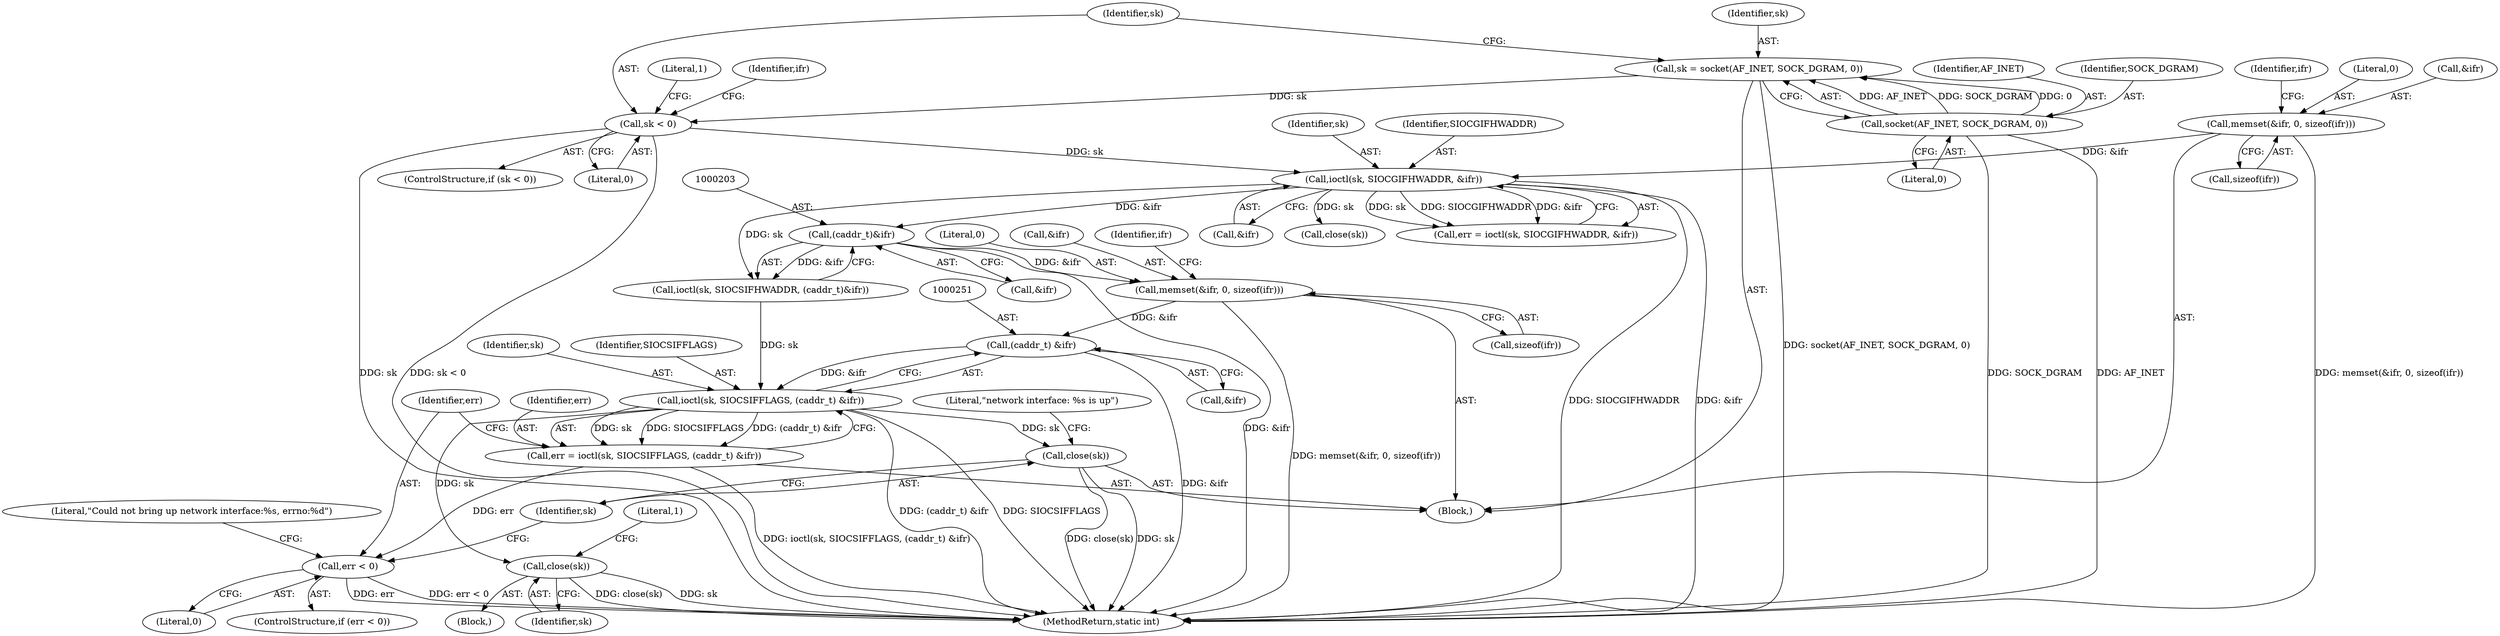 digraph "1_Android_472271b153c5dc53c28beac55480a8d8434b2d5c_26@API" {
"1000221" [label="(Call,memset(&ifr, 0, sizeof(ifr)))"];
"1000202" [label="(Call,(caddr_t)&ifr)"];
"1000137" [label="(Call,ioctl(sk, SIOCGIFHWADDR, &ifr))"];
"1000115" [label="(Call,sk < 0)"];
"1000108" [label="(Call,sk = socket(AF_INET, SOCK_DGRAM, 0))"];
"1000110" [label="(Call,socket(AF_INET, SOCK_DGRAM, 0))"];
"1000121" [label="(Call,memset(&ifr, 0, sizeof(ifr)))"];
"1000250" [label="(Call,(caddr_t) &ifr)"];
"1000247" [label="(Call,ioctl(sk, SIOCSIFFLAGS, (caddr_t) &ifr))"];
"1000245" [label="(Call,err = ioctl(sk, SIOCSIFFLAGS, (caddr_t) &ifr))"];
"1000255" [label="(Call,err < 0)"];
"1000263" [label="(Call,close(sk))"];
"1000268" [label="(Call,close(sk))"];
"1000110" [label="(Call,socket(AF_INET, SOCK_DGRAM, 0))"];
"1000111" [label="(Identifier,AF_INET)"];
"1000222" [label="(Call,&ifr)"];
"1000112" [label="(Identifier,SOCK_DGRAM)"];
"1000263" [label="(Call,close(sk))"];
"1000257" [label="(Literal,0)"];
"1000267" [label="(Literal,1)"];
"1000114" [label="(ControlStructure,if (sk < 0))"];
"1000245" [label="(Call,err = ioctl(sk, SIOCSIFFLAGS, (caddr_t) &ifr))"];
"1000254" [label="(ControlStructure,if (err < 0))"];
"1000249" [label="(Identifier,SIOCSIFFLAGS)"];
"1000271" [label="(Literal,\"network interface: %s is up\")"];
"1000225" [label="(Call,sizeof(ifr))"];
"1000247" [label="(Call,ioctl(sk, SIOCSIFFLAGS, (caddr_t) &ifr))"];
"1000108" [label="(Call,sk = socket(AF_INET, SOCK_DGRAM, 0))"];
"1000116" [label="(Identifier,sk)"];
"1000117" [label="(Literal,0)"];
"1000121" [label="(Call,memset(&ifr, 0, sizeof(ifr)))"];
"1000139" [label="(Identifier,SIOCGIFHWADDR)"];
"1000140" [label="(Call,&ifr)"];
"1000137" [label="(Call,ioctl(sk, SIOCGIFHWADDR, &ifr))"];
"1000252" [label="(Call,&ifr)"];
"1000120" [label="(Literal,1)"];
"1000256" [label="(Identifier,err)"];
"1000115" [label="(Call,sk < 0)"];
"1000224" [label="(Literal,0)"];
"1000250" [label="(Call,(caddr_t) &ifr)"];
"1000268" [label="(Call,close(sk))"];
"1000246" [label="(Identifier,err)"];
"1000260" [label="(Literal,\"Could not bring up network interface:%s, errno:%d\")"];
"1000275" [label="(MethodReturn,static int)"];
"1000264" [label="(Identifier,sk)"];
"1000125" [label="(Call,sizeof(ifr))"];
"1000255" [label="(Call,err < 0)"];
"1000129" [label="(Identifier,ifr)"];
"1000138" [label="(Identifier,sk)"];
"1000269" [label="(Identifier,sk)"];
"1000258" [label="(Block,)"];
"1000123" [label="(Identifier,ifr)"];
"1000152" [label="(Call,close(sk))"];
"1000202" [label="(Call,(caddr_t)&ifr)"];
"1000124" [label="(Literal,0)"];
"1000248" [label="(Identifier,sk)"];
"1000104" [label="(Block,)"];
"1000221" [label="(Call,memset(&ifr, 0, sizeof(ifr)))"];
"1000199" [label="(Call,ioctl(sk, SIOCSIFHWADDR, (caddr_t)&ifr))"];
"1000204" [label="(Call,&ifr)"];
"1000113" [label="(Literal,0)"];
"1000135" [label="(Call,err = ioctl(sk, SIOCGIFHWADDR, &ifr))"];
"1000122" [label="(Call,&ifr)"];
"1000109" [label="(Identifier,sk)"];
"1000229" [label="(Identifier,ifr)"];
"1000221" -> "1000104"  [label="AST: "];
"1000221" -> "1000225"  [label="CFG: "];
"1000222" -> "1000221"  [label="AST: "];
"1000224" -> "1000221"  [label="AST: "];
"1000225" -> "1000221"  [label="AST: "];
"1000229" -> "1000221"  [label="CFG: "];
"1000221" -> "1000275"  [label="DDG: memset(&ifr, 0, sizeof(ifr))"];
"1000202" -> "1000221"  [label="DDG: &ifr"];
"1000221" -> "1000250"  [label="DDG: &ifr"];
"1000202" -> "1000199"  [label="AST: "];
"1000202" -> "1000204"  [label="CFG: "];
"1000203" -> "1000202"  [label="AST: "];
"1000204" -> "1000202"  [label="AST: "];
"1000199" -> "1000202"  [label="CFG: "];
"1000202" -> "1000275"  [label="DDG: &ifr"];
"1000202" -> "1000199"  [label="DDG: &ifr"];
"1000137" -> "1000202"  [label="DDG: &ifr"];
"1000137" -> "1000135"  [label="AST: "];
"1000137" -> "1000140"  [label="CFG: "];
"1000138" -> "1000137"  [label="AST: "];
"1000139" -> "1000137"  [label="AST: "];
"1000140" -> "1000137"  [label="AST: "];
"1000135" -> "1000137"  [label="CFG: "];
"1000137" -> "1000275"  [label="DDG: SIOCGIFHWADDR"];
"1000137" -> "1000275"  [label="DDG: &ifr"];
"1000137" -> "1000135"  [label="DDG: sk"];
"1000137" -> "1000135"  [label="DDG: SIOCGIFHWADDR"];
"1000137" -> "1000135"  [label="DDG: &ifr"];
"1000115" -> "1000137"  [label="DDG: sk"];
"1000121" -> "1000137"  [label="DDG: &ifr"];
"1000137" -> "1000152"  [label="DDG: sk"];
"1000137" -> "1000199"  [label="DDG: sk"];
"1000115" -> "1000114"  [label="AST: "];
"1000115" -> "1000117"  [label="CFG: "];
"1000116" -> "1000115"  [label="AST: "];
"1000117" -> "1000115"  [label="AST: "];
"1000120" -> "1000115"  [label="CFG: "];
"1000123" -> "1000115"  [label="CFG: "];
"1000115" -> "1000275"  [label="DDG: sk < 0"];
"1000115" -> "1000275"  [label="DDG: sk"];
"1000108" -> "1000115"  [label="DDG: sk"];
"1000108" -> "1000104"  [label="AST: "];
"1000108" -> "1000110"  [label="CFG: "];
"1000109" -> "1000108"  [label="AST: "];
"1000110" -> "1000108"  [label="AST: "];
"1000116" -> "1000108"  [label="CFG: "];
"1000108" -> "1000275"  [label="DDG: socket(AF_INET, SOCK_DGRAM, 0)"];
"1000110" -> "1000108"  [label="DDG: AF_INET"];
"1000110" -> "1000108"  [label="DDG: SOCK_DGRAM"];
"1000110" -> "1000108"  [label="DDG: 0"];
"1000110" -> "1000113"  [label="CFG: "];
"1000111" -> "1000110"  [label="AST: "];
"1000112" -> "1000110"  [label="AST: "];
"1000113" -> "1000110"  [label="AST: "];
"1000110" -> "1000275"  [label="DDG: SOCK_DGRAM"];
"1000110" -> "1000275"  [label="DDG: AF_INET"];
"1000121" -> "1000104"  [label="AST: "];
"1000121" -> "1000125"  [label="CFG: "];
"1000122" -> "1000121"  [label="AST: "];
"1000124" -> "1000121"  [label="AST: "];
"1000125" -> "1000121"  [label="AST: "];
"1000129" -> "1000121"  [label="CFG: "];
"1000121" -> "1000275"  [label="DDG: memset(&ifr, 0, sizeof(ifr))"];
"1000250" -> "1000247"  [label="AST: "];
"1000250" -> "1000252"  [label="CFG: "];
"1000251" -> "1000250"  [label="AST: "];
"1000252" -> "1000250"  [label="AST: "];
"1000247" -> "1000250"  [label="CFG: "];
"1000250" -> "1000275"  [label="DDG: &ifr"];
"1000250" -> "1000247"  [label="DDG: &ifr"];
"1000247" -> "1000245"  [label="AST: "];
"1000248" -> "1000247"  [label="AST: "];
"1000249" -> "1000247"  [label="AST: "];
"1000245" -> "1000247"  [label="CFG: "];
"1000247" -> "1000275"  [label="DDG: (caddr_t) &ifr"];
"1000247" -> "1000275"  [label="DDG: SIOCSIFFLAGS"];
"1000247" -> "1000245"  [label="DDG: sk"];
"1000247" -> "1000245"  [label="DDG: SIOCSIFFLAGS"];
"1000247" -> "1000245"  [label="DDG: (caddr_t) &ifr"];
"1000199" -> "1000247"  [label="DDG: sk"];
"1000247" -> "1000263"  [label="DDG: sk"];
"1000247" -> "1000268"  [label="DDG: sk"];
"1000245" -> "1000104"  [label="AST: "];
"1000246" -> "1000245"  [label="AST: "];
"1000256" -> "1000245"  [label="CFG: "];
"1000245" -> "1000275"  [label="DDG: ioctl(sk, SIOCSIFFLAGS, (caddr_t) &ifr)"];
"1000245" -> "1000255"  [label="DDG: err"];
"1000255" -> "1000254"  [label="AST: "];
"1000255" -> "1000257"  [label="CFG: "];
"1000256" -> "1000255"  [label="AST: "];
"1000257" -> "1000255"  [label="AST: "];
"1000260" -> "1000255"  [label="CFG: "];
"1000269" -> "1000255"  [label="CFG: "];
"1000255" -> "1000275"  [label="DDG: err < 0"];
"1000255" -> "1000275"  [label="DDG: err"];
"1000263" -> "1000258"  [label="AST: "];
"1000263" -> "1000264"  [label="CFG: "];
"1000264" -> "1000263"  [label="AST: "];
"1000267" -> "1000263"  [label="CFG: "];
"1000263" -> "1000275"  [label="DDG: sk"];
"1000263" -> "1000275"  [label="DDG: close(sk)"];
"1000268" -> "1000104"  [label="AST: "];
"1000268" -> "1000269"  [label="CFG: "];
"1000269" -> "1000268"  [label="AST: "];
"1000271" -> "1000268"  [label="CFG: "];
"1000268" -> "1000275"  [label="DDG: sk"];
"1000268" -> "1000275"  [label="DDG: close(sk)"];
}
